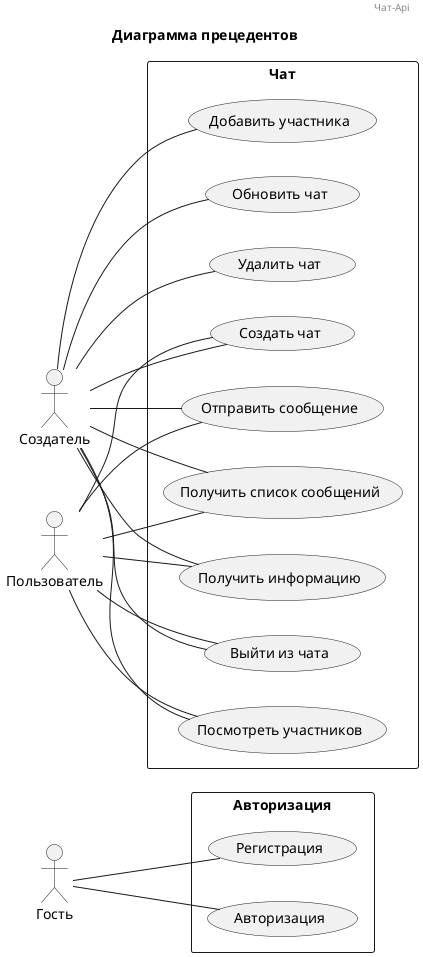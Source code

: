 @startuml

header Чат-Api
title Диаграмма прецедентов

left to right direction

rectangle "Чат"{
    usecase "Создать чат" as create_chat
    usecase "Обновить чат" as update_chat
    usecase "Удалить чат" as delete_chat
    usecase "Получить информацию" as chat_information
    usecase "Выйти из чата" as leave_chat
    usecase "Посмотреть участников" as see_users
    usecase "Отправить сообщение" as send_message
    usecase "Получить список сообщений" as list_messages
    usecase "Добавить участника" as add_user
}

rectangle "Авторизация" {
    usecase "Регистрация" as registration
    usecase "Авторизация" as authorization
}

actor "Гость" as guest
actor "Создатель" as creator
actor "Пользователь" as user

guest -- registration
guest -- authorization

user -- create_chat
user -- chat_information
user -- see_users
user -- leave_chat
user -- send_message
user -- list_messages

creator -- create_chat
creator -- update_chat
creator -- delete_chat
creator -- add_user

creator -- chat_information
creator -- see_users
creator -- leave_chat
creator -- send_message
creator -- list_messages


@enduml
